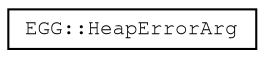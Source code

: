 digraph "Graphical Class Hierarchy"
{
 // LATEX_PDF_SIZE
  edge [fontname="FreeMono",fontsize="10",labelfontname="FreeMono",labelfontsize="10"];
  node [fontname="FreeMono",fontsize="10",shape=record];
  rankdir="LR";
  Node0 [label="EGG::HeapErrorArg",height=0.2,width=0.4,color="black", fillcolor="white", style="filled",URL="$struct_e_g_g_1_1_heap_error_arg.html",tooltip=" "];
}
